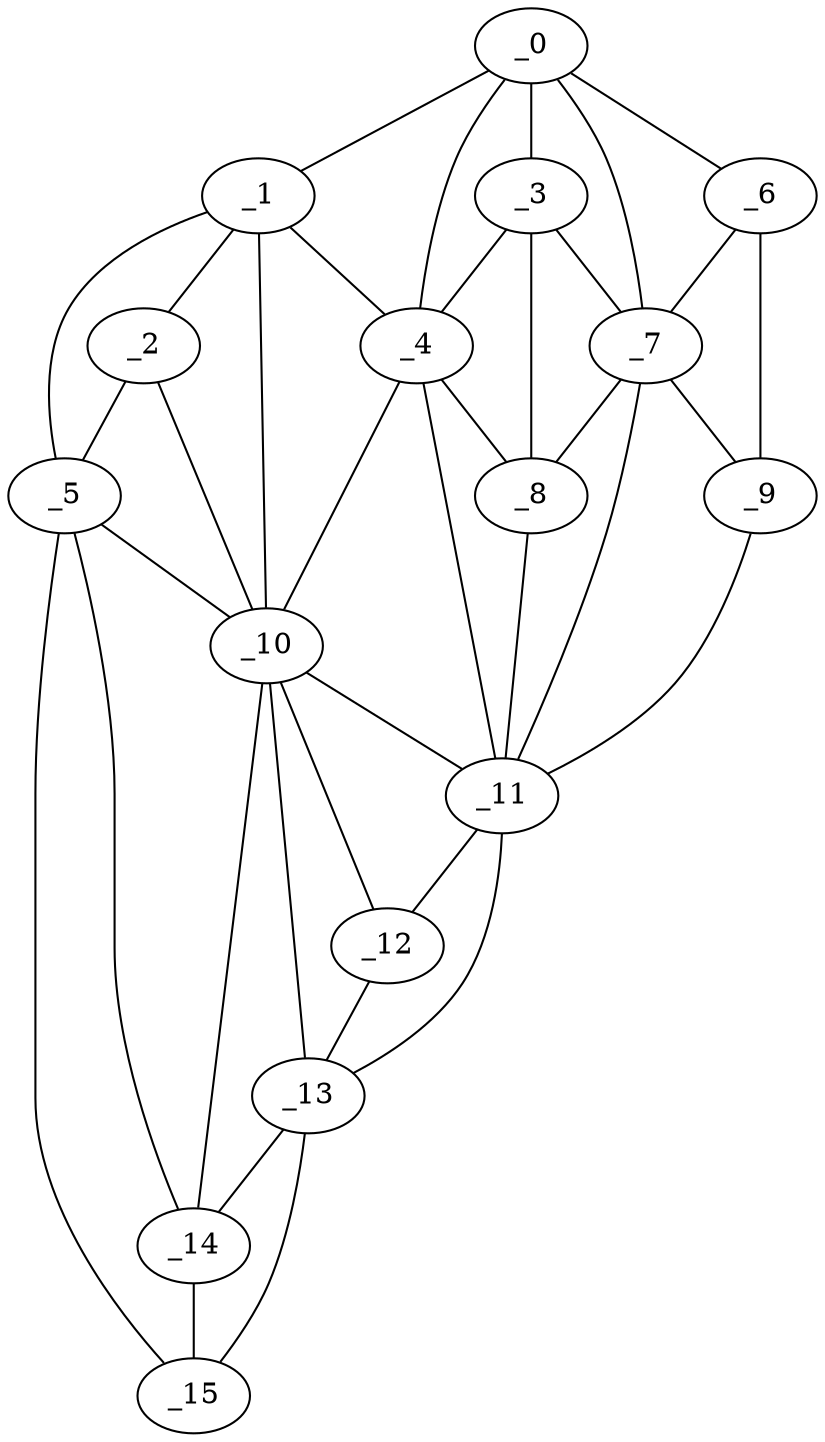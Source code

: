 graph "obj52__75.gxl" {
	_0	 [x=42,
		y=41];
	_1	 [x=44,
		y=112];
	_0 -- _1	 [valence=1];
	_3	 [x=50,
		y=39];
	_0 -- _3	 [valence=2];
	_4	 [x=52,
		y=53];
	_0 -- _4	 [valence=1];
	_6	 [x=56,
		y=3];
	_0 -- _6	 [valence=1];
	_7	 [x=56,
		y=31];
	_0 -- _7	 [valence=1];
	_2	 [x=48,
		y=116];
	_1 -- _2	 [valence=2];
	_1 -- _4	 [valence=2];
	_5	 [x=53,
		y=123];
	_1 -- _5	 [valence=1];
	_10	 [x=66,
		y=92];
	_1 -- _10	 [valence=2];
	_2 -- _5	 [valence=2];
	_2 -- _10	 [valence=1];
	_3 -- _4	 [valence=2];
	_3 -- _7	 [valence=2];
	_8	 [x=56,
		y=43];
	_3 -- _8	 [valence=2];
	_4 -- _8	 [valence=1];
	_4 -- _10	 [valence=2];
	_11	 [x=87,
		y=67];
	_4 -- _11	 [valence=2];
	_5 -- _10	 [valence=2];
	_14	 [x=89,
		y=106];
	_5 -- _14	 [valence=1];
	_15	 [x=90,
		y=114];
	_5 -- _15	 [valence=1];
	_6 -- _7	 [valence=2];
	_9	 [x=65,
		y=4];
	_6 -- _9	 [valence=1];
	_7 -- _8	 [valence=1];
	_7 -- _9	 [valence=2];
	_7 -- _11	 [valence=2];
	_8 -- _11	 [valence=2];
	_9 -- _11	 [valence=1];
	_10 -- _11	 [valence=2];
	_12	 [x=87,
		y=80];
	_10 -- _12	 [valence=1];
	_13	 [x=89,
		y=94];
	_10 -- _13	 [valence=2];
	_10 -- _14	 [valence=2];
	_11 -- _12	 [valence=2];
	_11 -- _13	 [valence=1];
	_12 -- _13	 [valence=2];
	_13 -- _14	 [valence=2];
	_13 -- _15	 [valence=1];
	_14 -- _15	 [valence=1];
}
